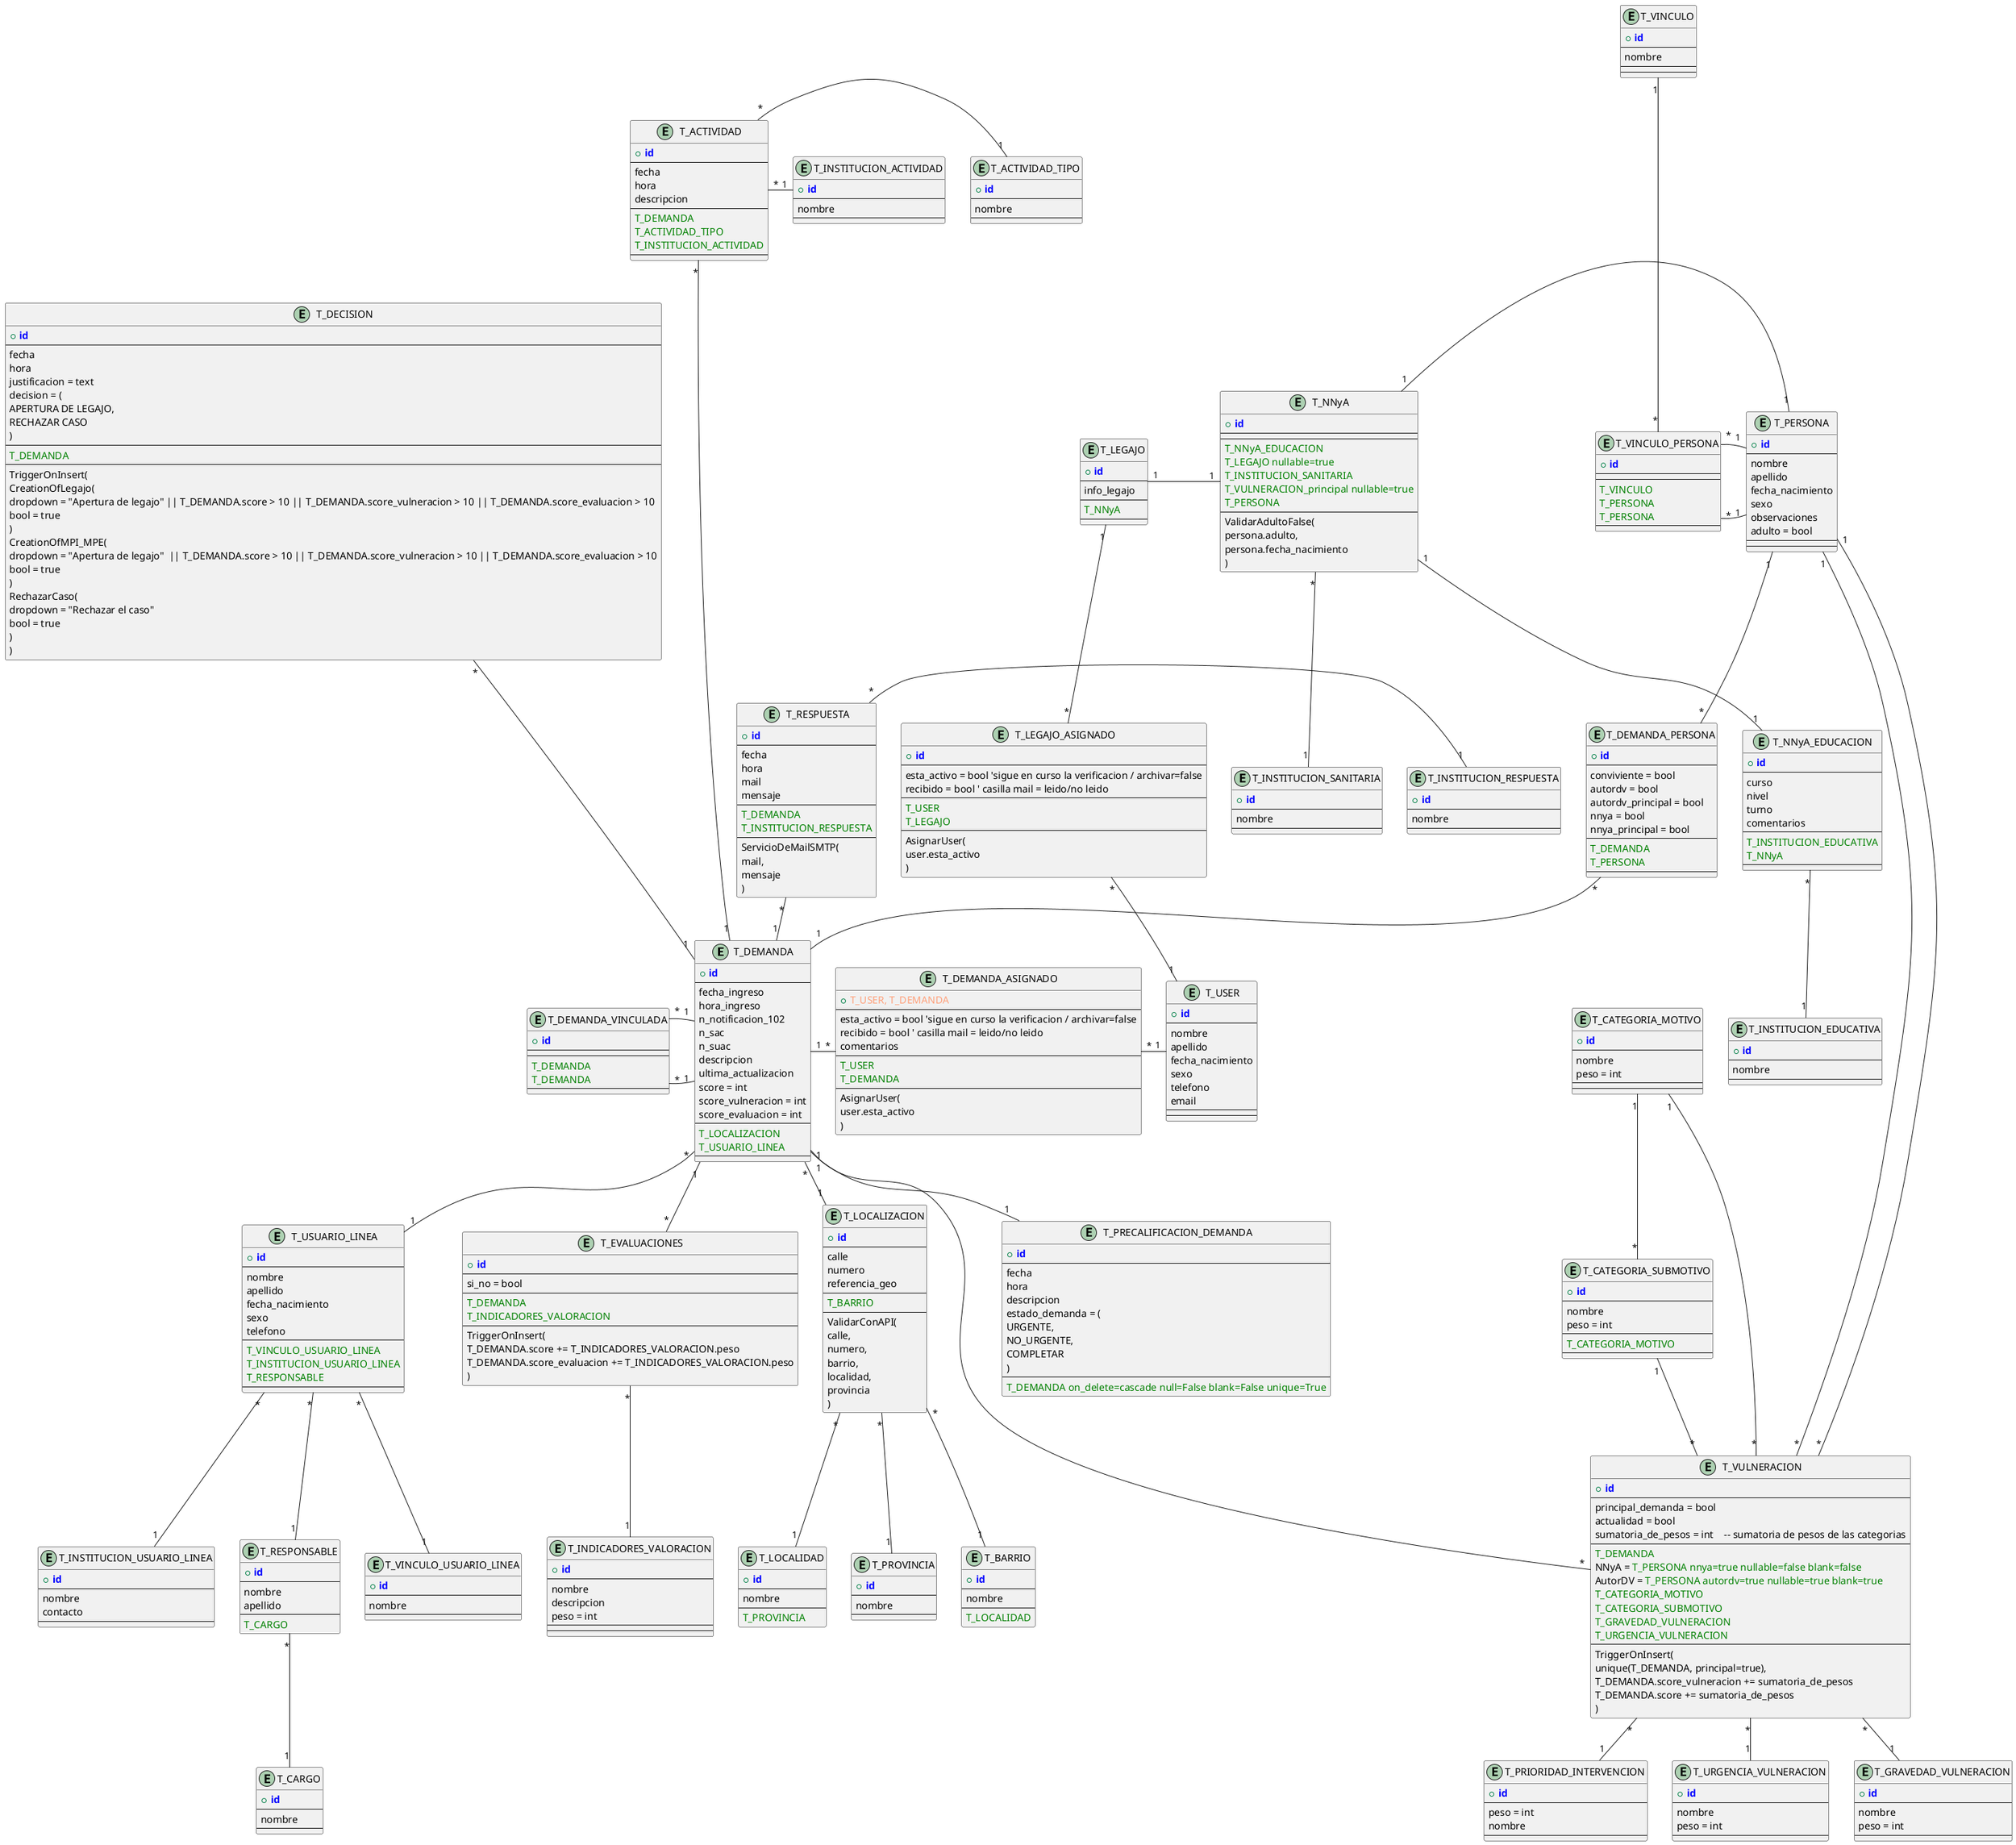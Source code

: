 "@startuml full_logical_erd"

!define PRIMARY_KEY(x) <b><color:blue>x</color></b>
!define FOREIGN_KEY(x) <color:green>x</color>
!define COMPOSITE_KEY(x, y) <color:LightSalmon>x, y</color>

entity T_DEMANDA {
    + PRIMARY_KEY(id)
    --
    fecha_ingreso
    hora_ingreso
    n_notificacion_102
    n_sac
    n_suac
    descripcion
    ultima_actualizacion
    score = int
    score_vulneracion = int
    score_evaluacion = int
    --
    FOREIGN_KEY(T_LOCALIZACION)
    FOREIGN_KEY(T_USUARIO_LINEA)
    --
}

entity T_DEMANDA_ASIGNADO {
    + COMPOSITE_KEY(T_USER, T_DEMANDA)
    --
    esta_activo = bool 'sigue en curso la verificacion / archivar=false
    recibido = bool ' casilla mail = leido/no leido
    comentarios
    --
    FOREIGN_KEY(T_USER)
    FOREIGN_KEY(T_DEMANDA)
    --
    AsignarUser(
        user.esta_activo
        )
}

entity T_PRECALIFICACION_DEMANDA {
    + PRIMARY_KEY(id)
    --
    fecha
    hora
    descripcion
    estado_demanda = (
        URGENTE,
        NO_URGENTE,
        COMPLETAR
    )
    --
    FOREIGN_KEY(T_DEMANDA on_delete=cascade null=False blank=False unique=True)
}

entity T_LOCALIZACION {
    + PRIMARY_KEY(id)
    --
    calle
    numero
    referencia_geo
    --
    FOREIGN_KEY(T_BARRIO)
    --
    ValidarConAPI(
        calle,
        numero,
        barrio,
        localidad,
        provincia
        )
}

entity T_NNyA {
    + PRIMARY_KEY(id)
    --
    --
    FOREIGN_KEY(T_NNyA_EDUCACION)
    FOREIGN_KEY(T_LEGAJO nullable=true)
    FOREIGN_KEY(T_INSTITUCION_SANITARIA)
    FOREIGN_KEY(T_VULNERACION_principal nullable=true)
    FOREIGN_KEY(T_PERSONA)
    --
    ValidarAdultoFalse(
        persona.adulto,
        persona.fecha_nacimiento
        )
}

entity T_NNyA_EDUCACION {
    + PRIMARY_KEY(id)
    --
    curso
    nivel
    turno
    comentarios
    --
    FOREIGN_KEY(T_INSTITUCION_EDUCATIVA)
    FOREIGN_KEY(T_NNyA)
    --
}

entity T_PERSONA {
    + PRIMARY_KEY(id)
    --
    nombre
    apellido
    fecha_nacimiento
    sexo
    observaciones
    adulto = bool
    --
    --
}

entity T_DEMANDA_PERSONA {
    + PRIMARY_KEY(id)
    --
    conviviente = bool
    autordv = bool
    autordv_principal = bool
    nnya = bool
    nnya_principal = bool
    --
    FOREIGN_KEY(T_DEMANDA)
    FOREIGN_KEY(T_PERSONA)
    --
}

entity T_VINCULO_PERSONA {
    + PRIMARY_KEY(id)
    --
    --
    FOREIGN_KEY(T_VINCULO)
    FOREIGN_KEY(T_PERSONA)
    FOREIGN_KEY(T_PERSONA)
    --
}

entity T_USUARIO_LINEA {
    + PRIMARY_KEY(id)
    --
    nombre
    apellido
    fecha_nacimiento
    sexo
    telefono
    --
    FOREIGN_KEY(T_VINCULO_USUARIO_LINEA)
    FOREIGN_KEY(T_INSTITUCION_USUARIO_LINEA)
    FOREIGN_KEY(T_RESPONSABLE)
    --
}

entity T_INSTITUCION_USUARIO_LINEA {
    + PRIMARY_KEY(id)
    --
    nombre
    contacto
    --
}

entity T_RESPONSABLE {
    + PRIMARY_KEY(id)
    --
    nombre
    apellido
    --
    FOREIGN_KEY(T_CARGO)
}

entity T_VULNERACION {
    + PRIMARY_KEY(id)
    --
    principal_demanda = bool
    actualidad = bool
    sumatoria_de_pesos = int    -- sumatoria de pesos de las categorias
    --
    FOREIGN_KEY(T_DEMANDA)
    NNyA = FOREIGN_KEY(T_PERSONA nnya=true nullable=false blank=false)
    AutorDV = FOREIGN_KEY(T_PERSONA autordv=true nullable=true blank=true)
    FOREIGN_KEY(T_CATEGORIA_MOTIVO)
    FOREIGN_KEY(T_CATEGORIA_SUBMOTIVO)
    FOREIGN_KEY(T_GRAVEDAD_VULNERACION)
    FOREIGN_KEY(T_URGENCIA_VULNERACION)
    --
    TriggerOnInsert(
        unique(T_DEMANDA, principal=true),
        T_DEMANDA.score_vulneracion += sumatoria_de_pesos
        T_DEMANDA.score += sumatoria_de_pesos
    )
}

entity T_ACTIVIDAD {
    + PRIMARY_KEY(id)
    --
    fecha
    hora
    descripcion
    --
    FOREIGN_KEY(T_DEMANDA)
    FOREIGN_KEY(T_ACTIVIDAD_TIPO)
    FOREIGN_KEY(T_INSTITUCION_ACTIVIDAD)
    --
}

entity T_RESPUESTA {
    + PRIMARY_KEY(id)
    --
    fecha
    hora
    mail
    mensaje
    --
    FOREIGN_KEY(T_DEMANDA)
    FOREIGN_KEY(T_INSTITUCION_RESPUESTA)
    --
    ServicioDeMailSMTP(
        mail,
        mensaje
        )
}

entity T_DEMANDA_VINCULADA {
    + PRIMARY_KEY(id)
    --
    --
    FOREIGN_KEY(T_DEMANDA)
    FOREIGN_KEY(T_DEMANDA)
    --
}

entity T_DECISION {
    + PRIMARY_KEY(id)
    --
    fecha
    hora
    justificacion = text
    decision = (
        APERTURA DE LEGAJO,
        RECHAZAR CASO
    )
    --
    FOREIGN_KEY(T_DEMANDA)
    --
    TriggerOnInsert(
        CreationOfLegajo(
            dropdown = "Apertura de legajo" || T_DEMANDA.score > 10 || T_DEMANDA.score_vulneracion > 10 || T_DEMANDA.score_evaluacion > 10
            bool = true
        )
        CreationOfMPI_MPE(
            dropdown = "Apertura de legajo"  || T_DEMANDA.score > 10 || T_DEMANDA.score_vulneracion > 10 || T_DEMANDA.score_evaluacion > 10
            bool = true
        )
        RechazarCaso(
            dropdown = "Rechazar el caso"
            bool = true
        )
    )
}

entity T_INDICADORES_VALORACION {
    + PRIMARY_KEY(id)
    --
    nombre
    descripcion
    peso = int
    --
    --
}

entity T_EVALUACIONES {
    + PRIMARY_KEY(id)
    --
    si_no = bool
    --
    FOREIGN_KEY(T_DEMANDA)
    FOREIGN_KEY(T_INDICADORES_VALORACION)
    --
    TriggerOnInsert(
        T_DEMANDA.score += T_INDICADORES_VALORACION.peso
        T_DEMANDA.score_evaluacion += T_INDICADORES_VALORACION.peso
        )
}

entity T_LEGAJO {
    + PRIMARY_KEY(id)
    --
    info_legajo
    --
    FOREIGN_KEY(T_NNyA)
    --
}

entity T_LEGAJO_ASIGNADO {
    + PRIMARY_KEY(id)
    --
    esta_activo = bool 'sigue en curso la verificacion / archivar=false
    recibido = bool ' casilla mail = leido/no leido
    --
    FOREIGN_KEY(T_USER)
    FOREIGN_KEY(T_LEGAJO)
    --
    AsignarUser(
        user.esta_activo
        )
}

entity T_USER {
    + PRIMARY_KEY(id)
    --
    nombre
    apellido
    fecha_nacimiento
    sexo
    telefono
    email
    --
    --
}

entity T_VINCULO {
    + PRIMARY_KEY(id)
    --
    nombre
    --
    --
}

entity T_CARGO {
    + PRIMARY_KEY(id)
    --
    nombre
    --
}

entity T_CATEGORIA_MOTIVO {
    + PRIMARY_KEY(id)
    --
    nombre
    peso = int
    --
    --
}

entity T_CATEGORIA_SUBMOTIVO {
    + PRIMARY_KEY(id)
    --
    nombre
    peso = int
    --
    FOREIGN_KEY(T_CATEGORIA_MOTIVO)
    --
}

entity T_URGENCIA_VULNERACION {
    + PRIMARY_KEY(id)
    --
    nombre
    peso = int
    --
}

entity T_GRAVEDAD_VULNERACION {
    + PRIMARY_KEY(id)
    --
    nombre
    peso = int
    --
}

entity T_PRIORIDAD_INTERVENCION {
    + PRIMARY_KEY(id)
    --
    peso = int
    nombre
    --
}

entity T_BARRIO {
    + PRIMARY_KEY(id)
    --
    nombre
    --
    FOREIGN_KEY(T_LOCALIDAD)
}

entity T_LOCALIDAD {
    + PRIMARY_KEY(id)
    --
    nombre
    --
    FOREIGN_KEY(T_PROVINCIA)
}

entity T_PROVINCIA {
    + PRIMARY_KEY(id)
    --
    nombre
    --
}

entity T_VINCULO_USUARIO_LINEA {
    + PRIMARY_KEY(id)
    --
    nombre
    --
}

entity T_INSTITUCION_ACTIVIDAD {
    + PRIMARY_KEY(id)
    --
    nombre
    --
}

entity T_INSTITUCION_RESPUESTA {
    + PRIMARY_KEY(id)
    --
    nombre
    --
}

entity T_INSTITUCION_EDUCATIVA {
    + PRIMARY_KEY(id)
    --
    nombre
    --
}

entity T_INSTITUCION_SANITARIA {
    + PRIMARY_KEY(id)
    --
    nombre
    --
}

entity T_ACTIVIDAD_TIPO {
    + PRIMARY_KEY(id)
    --
    nombre
    --
}

T_DEMANDA_ASIGNADO "*" - "1" T_USER
T_DEMANDA "1" - "*" T_DEMANDA_ASIGNADO
T_DEMANDA "1" -- "1" T_PRECALIFICACION_DEMANDA

T_DEMANDA "*" -- "1" T_LOCALIZACION
T_LOCALIZACION "*" -- "1" T_BARRIO
T_LOCALIZACION "*" -- "1" T_LOCALIDAD
T_LOCALIZACION "*" -- "1" T_PROVINCIA

T_NNyA "1" -- "1" T_NNyA_EDUCACION
T_NNyA_EDUCACION "*" -- "1" T_INSTITUCION_EDUCATIVA
T_NNyA "*" -- "1" T_INSTITUCION_SANITARIA

T_NNyA "1" - "1" T_PERSONA

T_DEMANDA_PERSONA "*" -- "1" T_DEMANDA
T_PERSONA "1" -- "*" T_DEMANDA_PERSONA

T_VINCULO_PERSONA "*" - "1" T_PERSONA
T_VINCULO_PERSONA "*" - "1" T_PERSONA
T_VINCULO "1" --- "*" T_VINCULO_PERSONA

T_DEMANDA "*" -- "1" T_USUARIO_LINEA
T_USUARIO_LINEA "*" -- "1" T_VINCULO_USUARIO_LINEA

T_USUARIO_LINEA "*" -- "1" T_INSTITUCION_USUARIO_LINEA

T_USUARIO_LINEA "*" -- "1" T_RESPONSABLE
T_RESPONSABLE "*" -- "1" T_CARGO

T_DEMANDA "1" --- "*" T_VULNERACION
T_CATEGORIA_MOTIVO "1" -- "*" T_CATEGORIA_SUBMOTIVO
T_CATEGORIA_MOTIVO "1" -- "*" T_VULNERACION
T_CATEGORIA_SUBMOTIVO "1" -- "*" T_VULNERACION

T_VULNERACION "*" -- "1" T_PRIORIDAD_INTERVENCION
T_VULNERACION "*" -- "1" T_GRAVEDAD_VULNERACION
T_VULNERACION "*" -- "1" T_URGENCIA_VULNERACION

T_PERSONA "1" -- "*" T_VULNERACION
T_PERSONA "1" -- "*" T_VULNERACION

T_ACTIVIDAD "*" ---- "1" T_DEMANDA
T_ACTIVIDAD "*" - "1" T_ACTIVIDAD_TIPO
T_ACTIVIDAD "*" - "1" T_INSTITUCION_ACTIVIDAD

T_RESPUESTA "*" -- "1" T_DEMANDA
T_RESPUESTA "*" - "1" T_INSTITUCION_RESPUESTA

T_DEMANDA_VINCULADA "*" - "1" T_DEMANDA
T_DEMANDA_VINCULADA "*" - "1" T_DEMANDA

T_DECISION "*" --- "1" T_DEMANDA
T_DEMANDA "1" -- "*" T_EVALUACIONES
T_EVALUACIONES "*" -- "1" T_INDICADORES_VALORACION

T_LEGAJO "1" - "1" T_NNyA

T_LEGAJO_ASIGNADO "*" - "1" T_USER
T_LEGAJO "1" - "*" T_LEGAJO_ASIGNADO

@enduml

' DemandasVinculadas = Conexiones de la demanda = caso1=fkDemanda, caso2=fkDemanda
' caratula = identificar legajo o expediente
' la caratula identifica el NNyA al que se le genera la demanda
' el legajo deberia estar relacionado con la caratula, ¿ osea el NNyA principal ?
